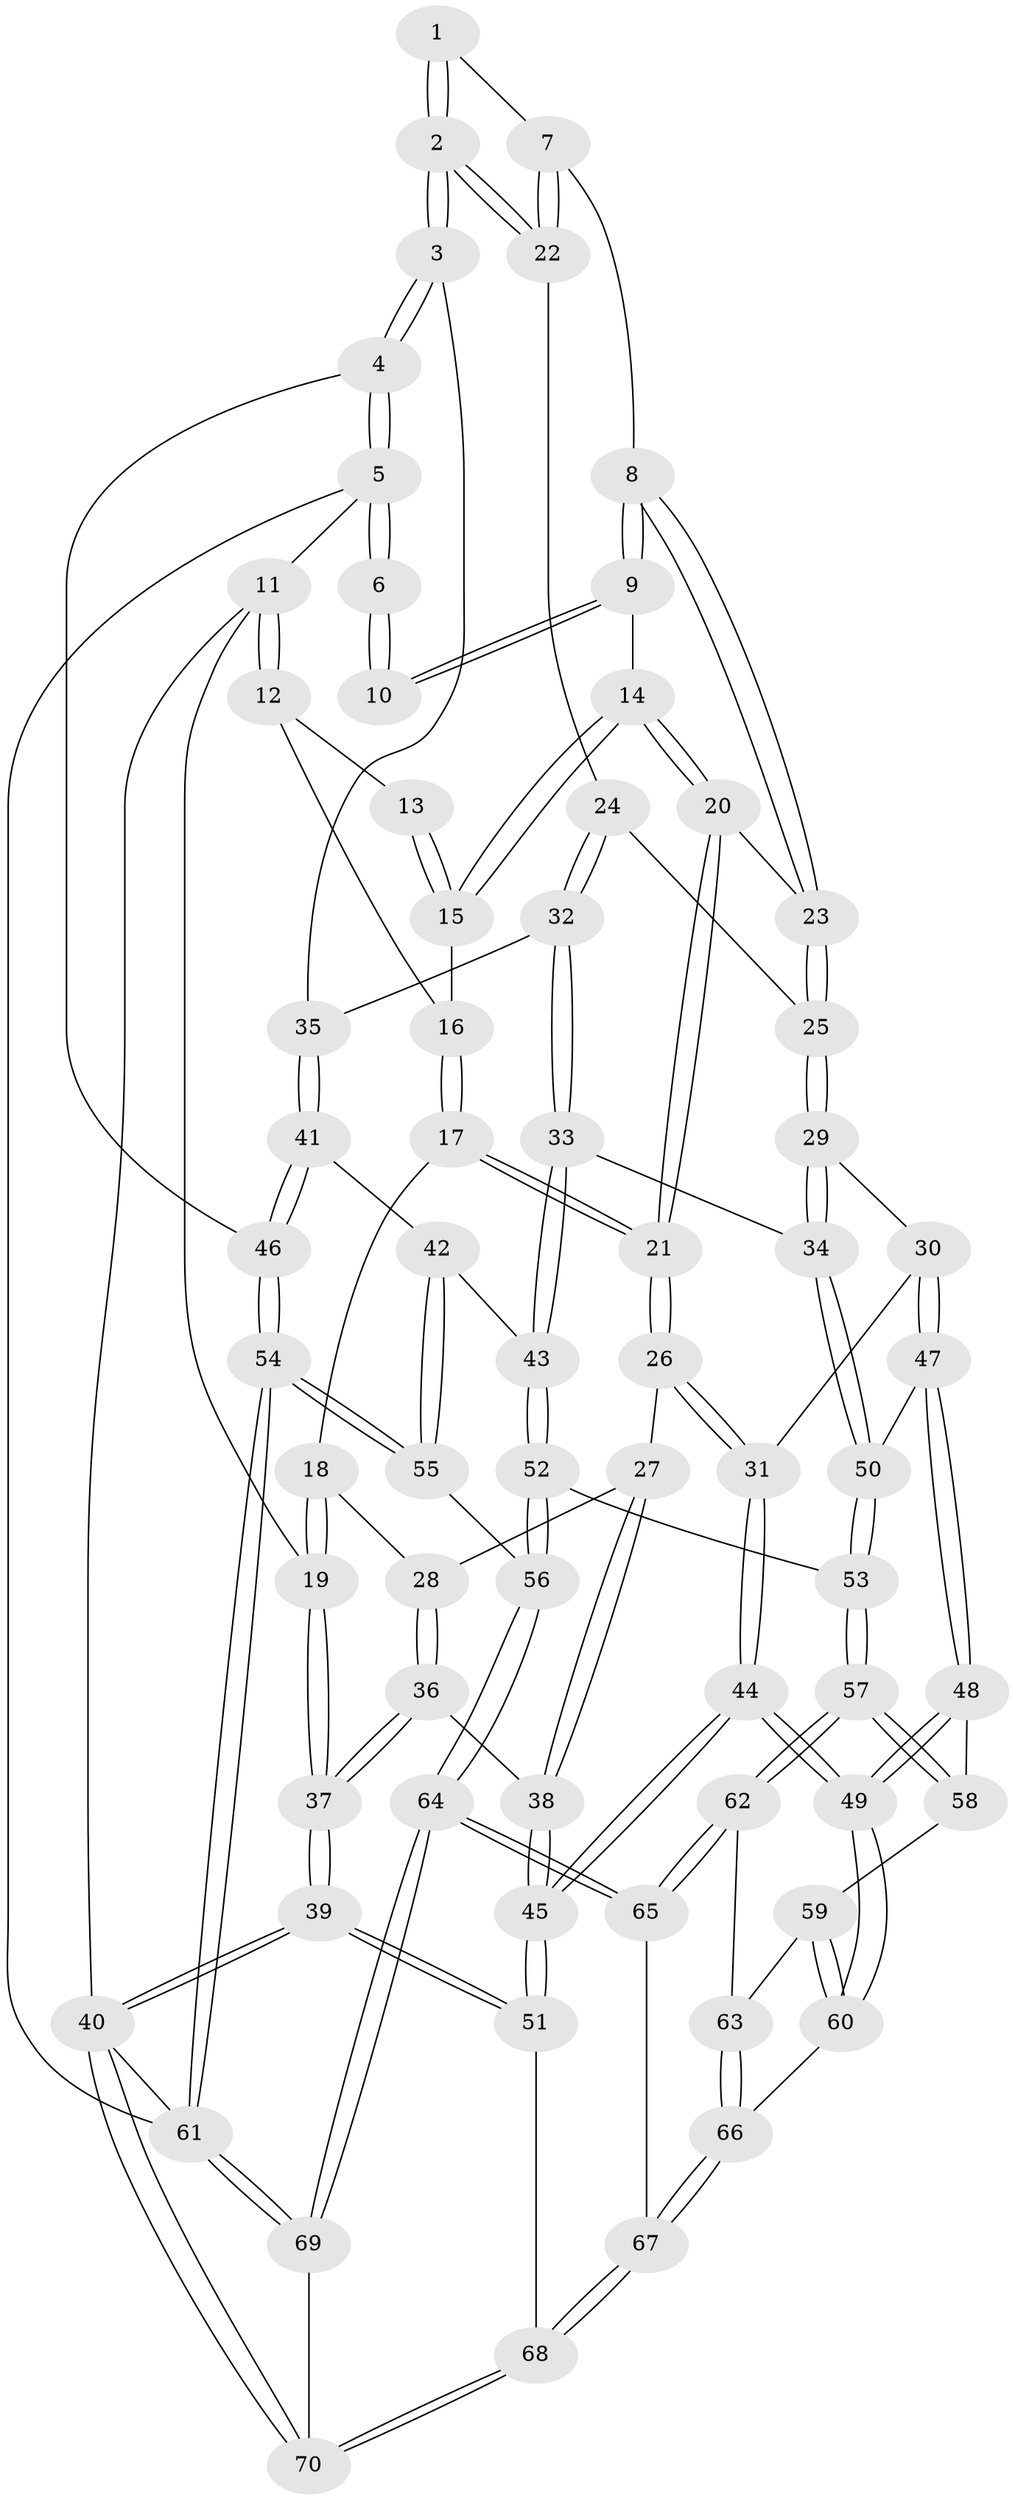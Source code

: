 // coarse degree distribution, {3: 0.07317073170731707, 5: 0.36585365853658536, 6: 0.0975609756097561, 2: 0.024390243902439025, 4: 0.43902439024390244}
// Generated by graph-tools (version 1.1) at 2025/42/03/06/25 10:42:27]
// undirected, 70 vertices, 172 edges
graph export_dot {
graph [start="1"]
  node [color=gray90,style=filled];
  1 [pos="+0.8670433753231099+0"];
  2 [pos="+1+0.258182252190522"];
  3 [pos="+1+0.27065458181511204"];
  4 [pos="+1+0.295515567185545"];
  5 [pos="+1+0"];
  6 [pos="+0.8220508419176327+0"];
  7 [pos="+0.8295772910856469+0.13447427657115293"];
  8 [pos="+0.6702421761043914+0.1374533562814511"];
  9 [pos="+0.6529118706805812+0.10250457083919605"];
  10 [pos="+0.6667362451193926+0"];
  11 [pos="+0+0"];
  12 [pos="+0.19014244086187573+0"];
  13 [pos="+0.5709222182485907+0"];
  14 [pos="+0.4962489602813496+0.11852673275848656"];
  15 [pos="+0.46238419424343075+0.05212969483127617"];
  16 [pos="+0.30455492273597984+0.056849248042592136"];
  17 [pos="+0.29611218593611016+0.1871311121090009"];
  18 [pos="+0.011895902852941+0.14509892463626434"];
  19 [pos="+0+0"];
  20 [pos="+0.4155967682818501+0.23069694290697054"];
  21 [pos="+0.34729252024701435+0.27589946208910043"];
  22 [pos="+0.8835216273901539+0.17847873896980024"];
  23 [pos="+0.6597508556370593+0.2267347178912065"];
  24 [pos="+0.7271101897251117+0.2929991104767664"];
  25 [pos="+0.664079646401054+0.24368966648632753"];
  26 [pos="+0.3437824902737013+0.3356731088653341"];
  27 [pos="+0.18277090014022462+0.358455727269235"];
  28 [pos="+0.09569562388814436+0.31930981401000785"];
  29 [pos="+0.6060242434319225+0.31762100221363576"];
  30 [pos="+0.3997521999895601+0.381197160189909"];
  31 [pos="+0.34789347929619935+0.3432210936025141"];
  32 [pos="+0.775259317944692+0.3608699939458411"];
  33 [pos="+0.6565297568268607+0.49292420451232194"];
  34 [pos="+0.6401857796432793+0.4884149553845161"];
  35 [pos="+0.8026198688789024+0.3669506493882159"];
  36 [pos="+0+0.42163970851302"];
  37 [pos="+0+0.4427292682648353"];
  38 [pos="+0.10626289645710943+0.4910684678122224"];
  39 [pos="+0+0.8867612777679351"];
  40 [pos="+0+1"];
  41 [pos="+0.8382514831505707+0.48726728186333135"];
  42 [pos="+0.8227107614930106+0.5444915258680956"];
  43 [pos="+0.6860239002889917+0.534011488945983"];
  44 [pos="+0.1797470662393979+0.6706844736160906"];
  45 [pos="+0.1593790919360252+0.6807027353675058"];
  46 [pos="+1+0.4023137588712482"];
  47 [pos="+0.4799598212462295+0.5014279111958181"];
  48 [pos="+0.4176718053056588+0.5736085633807072"];
  49 [pos="+0.20790943129381811+0.670154506014216"];
  50 [pos="+0.49132144874023664+0.5066994301601736"];
  51 [pos="+0.12193581591391227+0.7241289980428578"];
  52 [pos="+0.6797879076292485+0.6693041324966379"];
  53 [pos="+0.539025457230811+0.6564708989153825"];
  54 [pos="+1+0.682220940996782"];
  55 [pos="+0.9416257633678365+0.7038273899876123"];
  56 [pos="+0.766388395711964+0.8005994626381379"];
  57 [pos="+0.5127525744367188+0.70123508660758"];
  58 [pos="+0.4210016816275239+0.6258085717569213"];
  59 [pos="+0.4142823306394413+0.6848783719203545"];
  60 [pos="+0.2250098575243153+0.6754531854809368"];
  61 [pos="+1+1"];
  62 [pos="+0.5045716295937247+0.7185509002312073"];
  63 [pos="+0.4559739269221647+0.7273000609270526"];
  64 [pos="+0.719417153748282+0.8889673897488609"];
  65 [pos="+0.5836944738833433+0.8444844861509493"];
  66 [pos="+0.4098515281052894+0.7777908851976747"];
  67 [pos="+0.4026028342637411+0.8981642420356801"];
  68 [pos="+0.35758082119184925+0.9474753979027161"];
  69 [pos="+0.7462227104967813+1"];
  70 [pos="+0.35672379410137534+1"];
  1 -- 2;
  1 -- 2;
  1 -- 7;
  2 -- 3;
  2 -- 3;
  2 -- 22;
  2 -- 22;
  3 -- 4;
  3 -- 4;
  3 -- 35;
  4 -- 5;
  4 -- 5;
  4 -- 46;
  5 -- 6;
  5 -- 6;
  5 -- 11;
  5 -- 61;
  6 -- 10;
  6 -- 10;
  7 -- 8;
  7 -- 22;
  7 -- 22;
  8 -- 9;
  8 -- 9;
  8 -- 23;
  8 -- 23;
  9 -- 10;
  9 -- 10;
  9 -- 14;
  11 -- 12;
  11 -- 12;
  11 -- 19;
  11 -- 40;
  12 -- 13;
  12 -- 16;
  13 -- 15;
  13 -- 15;
  14 -- 15;
  14 -- 15;
  14 -- 20;
  14 -- 20;
  15 -- 16;
  16 -- 17;
  16 -- 17;
  17 -- 18;
  17 -- 21;
  17 -- 21;
  18 -- 19;
  18 -- 19;
  18 -- 28;
  19 -- 37;
  19 -- 37;
  20 -- 21;
  20 -- 21;
  20 -- 23;
  21 -- 26;
  21 -- 26;
  22 -- 24;
  23 -- 25;
  23 -- 25;
  24 -- 25;
  24 -- 32;
  24 -- 32;
  25 -- 29;
  25 -- 29;
  26 -- 27;
  26 -- 31;
  26 -- 31;
  27 -- 28;
  27 -- 38;
  27 -- 38;
  28 -- 36;
  28 -- 36;
  29 -- 30;
  29 -- 34;
  29 -- 34;
  30 -- 31;
  30 -- 47;
  30 -- 47;
  31 -- 44;
  31 -- 44;
  32 -- 33;
  32 -- 33;
  32 -- 35;
  33 -- 34;
  33 -- 43;
  33 -- 43;
  34 -- 50;
  34 -- 50;
  35 -- 41;
  35 -- 41;
  36 -- 37;
  36 -- 37;
  36 -- 38;
  37 -- 39;
  37 -- 39;
  38 -- 45;
  38 -- 45;
  39 -- 40;
  39 -- 40;
  39 -- 51;
  39 -- 51;
  40 -- 70;
  40 -- 70;
  40 -- 61;
  41 -- 42;
  41 -- 46;
  41 -- 46;
  42 -- 43;
  42 -- 55;
  42 -- 55;
  43 -- 52;
  43 -- 52;
  44 -- 45;
  44 -- 45;
  44 -- 49;
  44 -- 49;
  45 -- 51;
  45 -- 51;
  46 -- 54;
  46 -- 54;
  47 -- 48;
  47 -- 48;
  47 -- 50;
  48 -- 49;
  48 -- 49;
  48 -- 58;
  49 -- 60;
  49 -- 60;
  50 -- 53;
  50 -- 53;
  51 -- 68;
  52 -- 53;
  52 -- 56;
  52 -- 56;
  53 -- 57;
  53 -- 57;
  54 -- 55;
  54 -- 55;
  54 -- 61;
  54 -- 61;
  55 -- 56;
  56 -- 64;
  56 -- 64;
  57 -- 58;
  57 -- 58;
  57 -- 62;
  57 -- 62;
  58 -- 59;
  59 -- 60;
  59 -- 60;
  59 -- 63;
  60 -- 66;
  61 -- 69;
  61 -- 69;
  62 -- 63;
  62 -- 65;
  62 -- 65;
  63 -- 66;
  63 -- 66;
  64 -- 65;
  64 -- 65;
  64 -- 69;
  64 -- 69;
  65 -- 67;
  66 -- 67;
  66 -- 67;
  67 -- 68;
  67 -- 68;
  68 -- 70;
  68 -- 70;
  69 -- 70;
}
